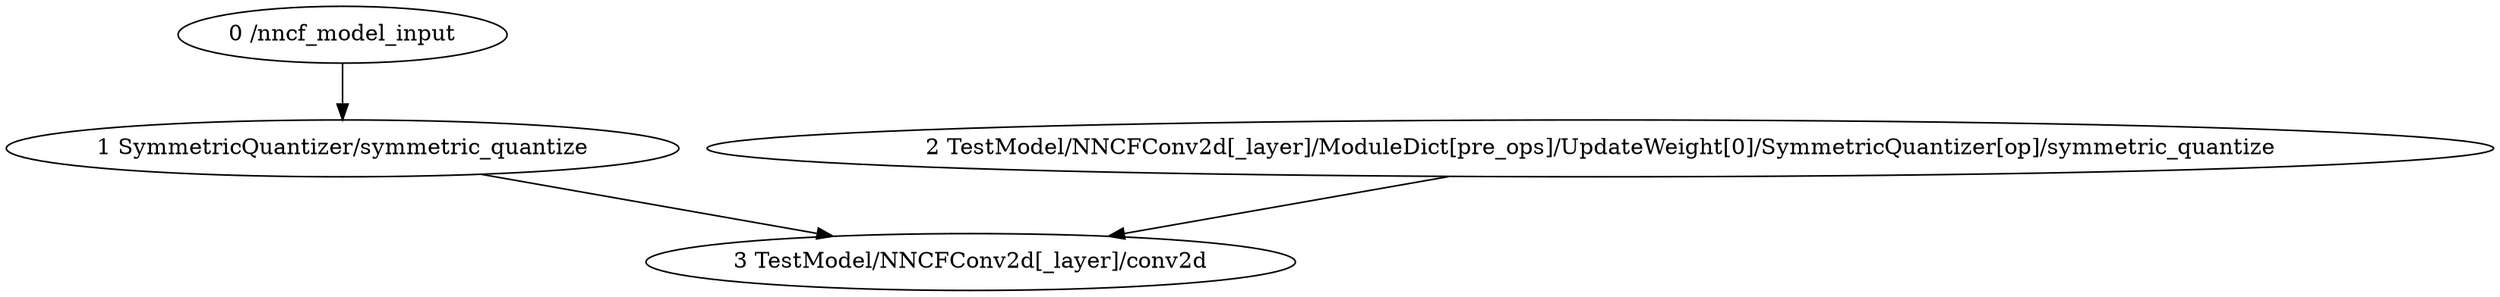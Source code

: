 strict digraph  {
"0 /nncf_model_input" [id=0, scope="", type=nncf_model_input];
"1 SymmetricQuantizer/symmetric_quantize" [id=1, scope=SymmetricQuantizer, type=symmetric_quantize];
"2 TestModel/NNCFConv2d[_layer]/ModuleDict[pre_ops]/UpdateWeight[0]/SymmetricQuantizer[op]/symmetric_quantize" [id=2, scope="TestModel/NNCFConv2d[_layer]/ModuleDict[pre_ops]/UpdateWeight[0]/SymmetricQuantizer[op]", type=symmetric_quantize];
"3 TestModel/NNCFConv2d[_layer]/conv2d" [id=3, scope="TestModel/NNCFConv2d[_layer]", type=conv2d];
"0 /nncf_model_input" -> "1 SymmetricQuantizer/symmetric_quantize";
"1 SymmetricQuantizer/symmetric_quantize" -> "3 TestModel/NNCFConv2d[_layer]/conv2d";
"2 TestModel/NNCFConv2d[_layer]/ModuleDict[pre_ops]/UpdateWeight[0]/SymmetricQuantizer[op]/symmetric_quantize" -> "3 TestModel/NNCFConv2d[_layer]/conv2d";
}
